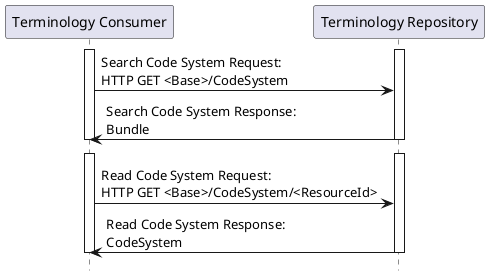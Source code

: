 @startuml
hide footbox

participant "Terminology Consumer" as Client
participant "Terminology Repository" as Server
activate Client
activate Server
Client -> Server : Search Code System Request:\nHTTP GET <Base>/CodeSystem
Server -> Client : Search Code System Response:\nBundle
deactivate Client
deactivate Server

Client -[hidden]> Server
activate Client
activate Server
Client -> Server : Read Code System Request:\nHTTP GET <Base>/CodeSystem/<ResourceId>
Server -> Client : Read Code System Response:\nCodeSystem
deactivate Client
deactivate Server
@enduml
